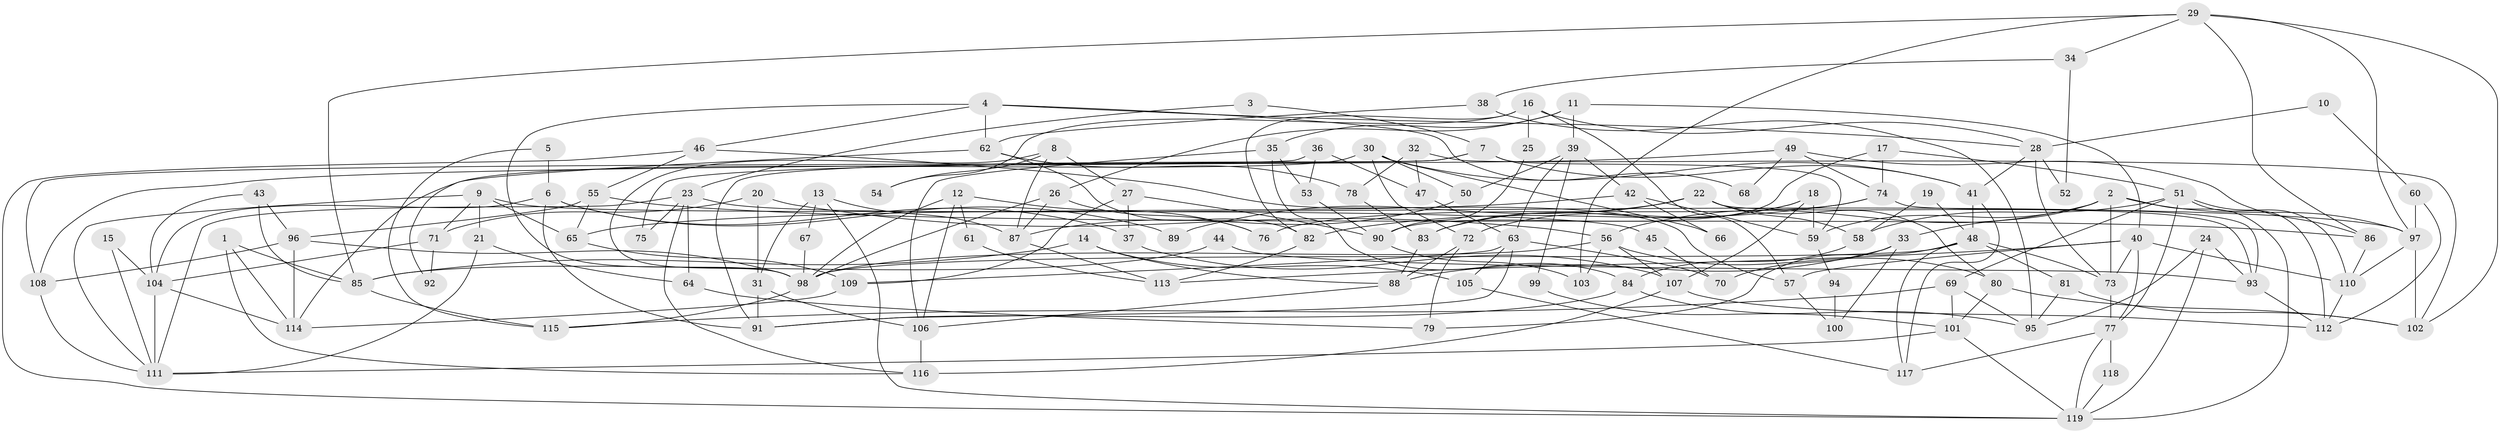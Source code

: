 // coarse degree distribution, {8: 0.08333333333333333, 1: 0.016666666666666666, 5: 0.11666666666666667, 12: 0.05, 7: 0.016666666666666666, 4: 0.21666666666666667, 3: 0.18333333333333332, 9: 0.08333333333333333, 6: 0.05, 11: 0.05, 2: 0.11666666666666667, 10: 0.016666666666666666}
// Generated by graph-tools (version 1.1) at 2025/51/03/04/25 22:51:03]
// undirected, 119 vertices, 238 edges
graph export_dot {
  node [color=gray90,style=filled];
  1;
  2;
  3;
  4;
  5;
  6;
  7;
  8;
  9;
  10;
  11;
  12;
  13;
  14;
  15;
  16;
  17;
  18;
  19;
  20;
  21;
  22;
  23;
  24;
  25;
  26;
  27;
  28;
  29;
  30;
  31;
  32;
  33;
  34;
  35;
  36;
  37;
  38;
  39;
  40;
  41;
  42;
  43;
  44;
  45;
  46;
  47;
  48;
  49;
  50;
  51;
  52;
  53;
  54;
  55;
  56;
  57;
  58;
  59;
  60;
  61;
  62;
  63;
  64;
  65;
  66;
  67;
  68;
  69;
  70;
  71;
  72;
  73;
  74;
  75;
  76;
  77;
  78;
  79;
  80;
  81;
  82;
  83;
  84;
  85;
  86;
  87;
  88;
  89;
  90;
  91;
  92;
  93;
  94;
  95;
  96;
  97;
  98;
  99;
  100;
  101;
  102;
  103;
  104;
  105;
  106;
  107;
  108;
  109;
  110;
  111;
  112;
  113;
  114;
  115;
  116;
  117;
  118;
  119;
  1 -- 85;
  1 -- 114;
  1 -- 116;
  2 -- 73;
  2 -- 119;
  2 -- 33;
  2 -- 56;
  2 -- 59;
  2 -- 97;
  3 -- 23;
  3 -- 7;
  4 -- 98;
  4 -- 28;
  4 -- 46;
  4 -- 62;
  4 -- 68;
  5 -- 115;
  5 -- 6;
  6 -- 104;
  6 -- 91;
  6 -- 37;
  6 -- 89;
  7 -- 41;
  7 -- 91;
  7 -- 59;
  7 -- 75;
  8 -- 87;
  8 -- 98;
  8 -- 27;
  8 -- 54;
  9 -- 111;
  9 -- 71;
  9 -- 21;
  9 -- 45;
  9 -- 65;
  10 -- 28;
  10 -- 60;
  11 -- 40;
  11 -- 35;
  11 -- 26;
  11 -- 39;
  12 -- 76;
  12 -- 98;
  12 -- 61;
  12 -- 106;
  13 -- 87;
  13 -- 119;
  13 -- 31;
  13 -- 67;
  14 -- 88;
  14 -- 85;
  14 -- 105;
  15 -- 111;
  15 -- 104;
  16 -- 28;
  16 -- 57;
  16 -- 25;
  16 -- 54;
  16 -- 82;
  17 -- 90;
  17 -- 51;
  17 -- 74;
  18 -- 107;
  18 -- 59;
  18 -- 72;
  18 -- 83;
  19 -- 48;
  19 -- 58;
  20 -- 31;
  20 -- 56;
  20 -- 71;
  21 -- 111;
  21 -- 64;
  22 -- 80;
  22 -- 93;
  22 -- 58;
  22 -- 83;
  22 -- 89;
  23 -- 97;
  23 -- 116;
  23 -- 64;
  23 -- 75;
  23 -- 111;
  24 -- 95;
  24 -- 93;
  24 -- 119;
  25 -- 90;
  26 -- 87;
  26 -- 76;
  26 -- 98;
  27 -- 37;
  27 -- 90;
  27 -- 109;
  28 -- 73;
  28 -- 41;
  28 -- 52;
  29 -- 97;
  29 -- 85;
  29 -- 34;
  29 -- 86;
  29 -- 102;
  29 -- 103;
  30 -- 72;
  30 -- 41;
  30 -- 50;
  30 -- 66;
  30 -- 114;
  31 -- 106;
  31 -- 91;
  32 -- 78;
  32 -- 102;
  32 -- 47;
  33 -- 88;
  33 -- 70;
  33 -- 100;
  34 -- 38;
  34 -- 52;
  35 -- 53;
  35 -- 84;
  35 -- 106;
  36 -- 47;
  36 -- 108;
  36 -- 53;
  37 -- 107;
  38 -- 95;
  38 -- 62;
  39 -- 42;
  39 -- 50;
  39 -- 63;
  39 -- 99;
  40 -- 77;
  40 -- 110;
  40 -- 57;
  40 -- 73;
  40 -- 113;
  41 -- 117;
  41 -- 48;
  42 -- 59;
  42 -- 65;
  42 -- 66;
  43 -- 104;
  43 -- 96;
  43 -- 85;
  44 -- 93;
  44 -- 85;
  45 -- 70;
  46 -- 119;
  46 -- 55;
  46 -- 57;
  47 -- 63;
  48 -- 79;
  48 -- 98;
  48 -- 73;
  48 -- 81;
  48 -- 117;
  49 -- 86;
  49 -- 108;
  49 -- 68;
  49 -- 74;
  50 -- 87;
  51 -- 110;
  51 -- 77;
  51 -- 58;
  51 -- 69;
  51 -- 112;
  53 -- 90;
  55 -- 65;
  55 -- 86;
  55 -- 96;
  56 -- 98;
  56 -- 80;
  56 -- 103;
  56 -- 107;
  57 -- 100;
  58 -- 84;
  59 -- 94;
  60 -- 112;
  60 -- 97;
  61 -- 113;
  62 -- 82;
  62 -- 78;
  62 -- 92;
  63 -- 105;
  63 -- 70;
  63 -- 91;
  63 -- 109;
  64 -- 79;
  65 -- 109;
  67 -- 98;
  69 -- 95;
  69 -- 101;
  69 -- 115;
  71 -- 104;
  71 -- 92;
  72 -- 88;
  72 -- 79;
  73 -- 77;
  74 -- 76;
  74 -- 82;
  74 -- 93;
  77 -- 119;
  77 -- 117;
  77 -- 118;
  78 -- 83;
  80 -- 102;
  80 -- 101;
  81 -- 102;
  81 -- 95;
  82 -- 113;
  83 -- 88;
  84 -- 91;
  84 -- 95;
  85 -- 115;
  86 -- 110;
  87 -- 113;
  88 -- 106;
  90 -- 103;
  93 -- 112;
  94 -- 100;
  96 -- 114;
  96 -- 98;
  96 -- 108;
  97 -- 110;
  97 -- 102;
  98 -- 115;
  99 -- 101;
  101 -- 111;
  101 -- 119;
  104 -- 114;
  104 -- 111;
  105 -- 117;
  106 -- 116;
  107 -- 116;
  107 -- 112;
  108 -- 111;
  109 -- 114;
  110 -- 112;
  118 -- 119;
}
